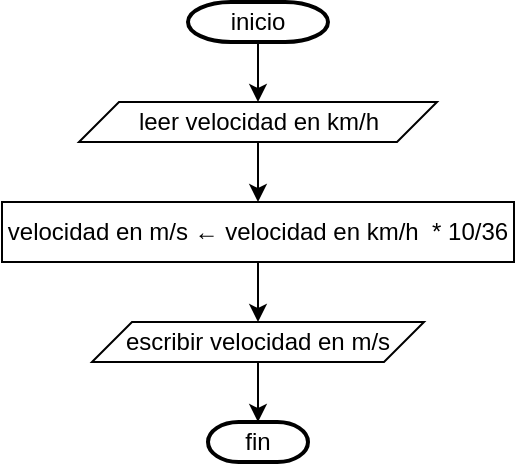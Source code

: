 <mxfile version="15.8.1" type="github">
  <diagram id="BAuUYoOMHXLKNPeOOfKu" name="Page-1">
    <mxGraphModel dx="820" dy="512" grid="1" gridSize="10" guides="1" tooltips="1" connect="1" arrows="1" fold="1" page="1" pageScale="1" pageWidth="827" pageHeight="1169" math="0" shadow="0">
      <root>
        <mxCell id="0" />
        <mxCell id="1" parent="0" />
        <mxCell id="1M_vzLFzlQBksu3q5slZ-6" value="" style="edgeStyle=orthogonalEdgeStyle;rounded=0;orthogonalLoop=1;jettySize=auto;html=1;" edge="1" parent="1" source="1M_vzLFzlQBksu3q5slZ-1" target="1M_vzLFzlQBksu3q5slZ-2">
          <mxGeometry relative="1" as="geometry" />
        </mxCell>
        <mxCell id="1M_vzLFzlQBksu3q5slZ-1" value="inicio" style="strokeWidth=2;html=1;shape=mxgraph.flowchart.terminator;whiteSpace=wrap;" vertex="1" parent="1">
          <mxGeometry x="380" y="40" width="70" height="20" as="geometry" />
        </mxCell>
        <mxCell id="1M_vzLFzlQBksu3q5slZ-10" value="" style="edgeStyle=orthogonalEdgeStyle;rounded=0;orthogonalLoop=1;jettySize=auto;html=1;" edge="1" parent="1" source="1M_vzLFzlQBksu3q5slZ-2" target="1M_vzLFzlQBksu3q5slZ-3">
          <mxGeometry relative="1" as="geometry" />
        </mxCell>
        <mxCell id="1M_vzLFzlQBksu3q5slZ-2" value="leer velocidad en km/h" style="shape=parallelogram;perimeter=parallelogramPerimeter;whiteSpace=wrap;html=1;fixedSize=1;" vertex="1" parent="1">
          <mxGeometry x="325.5" y="90" width="179" height="20" as="geometry" />
        </mxCell>
        <mxCell id="1M_vzLFzlQBksu3q5slZ-11" value="" style="edgeStyle=orthogonalEdgeStyle;rounded=0;orthogonalLoop=1;jettySize=auto;html=1;" edge="1" parent="1" source="1M_vzLFzlQBksu3q5slZ-3" target="1M_vzLFzlQBksu3q5slZ-4">
          <mxGeometry relative="1" as="geometry" />
        </mxCell>
        <mxCell id="1M_vzLFzlQBksu3q5slZ-3" value="velocidad en m/s ← velocidad en km/h&amp;nbsp; * 10/36" style="rounded=0;whiteSpace=wrap;html=1;" vertex="1" parent="1">
          <mxGeometry x="287" y="140" width="256" height="30" as="geometry" />
        </mxCell>
        <mxCell id="1M_vzLFzlQBksu3q5slZ-12" value="" style="edgeStyle=orthogonalEdgeStyle;rounded=0;orthogonalLoop=1;jettySize=auto;html=1;" edge="1" parent="1" source="1M_vzLFzlQBksu3q5slZ-4" target="1M_vzLFzlQBksu3q5slZ-5">
          <mxGeometry relative="1" as="geometry" />
        </mxCell>
        <mxCell id="1M_vzLFzlQBksu3q5slZ-4" value="escribir velocidad en m/s" style="shape=parallelogram;perimeter=parallelogramPerimeter;whiteSpace=wrap;html=1;fixedSize=1;" vertex="1" parent="1">
          <mxGeometry x="332" y="200" width="166" height="20" as="geometry" />
        </mxCell>
        <mxCell id="1M_vzLFzlQBksu3q5slZ-5" value="fin" style="strokeWidth=2;html=1;shape=mxgraph.flowchart.terminator;whiteSpace=wrap;" vertex="1" parent="1">
          <mxGeometry x="390" y="250" width="50" height="20" as="geometry" />
        </mxCell>
      </root>
    </mxGraphModel>
  </diagram>
</mxfile>
